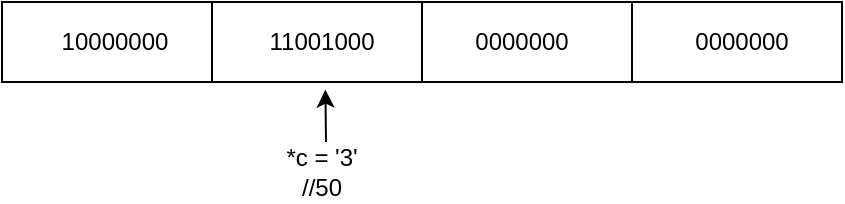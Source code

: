 <mxfile version="20.6.0" type="github">
  <diagram id="Skd8S8NB9uOjpBgUyCvr" name="Trang-1">
    <mxGraphModel dx="1038" dy="585" grid="1" gridSize="10" guides="1" tooltips="1" connect="1" arrows="1" fold="1" page="1" pageScale="1" pageWidth="827" pageHeight="1169" math="0" shadow="0">
      <root>
        <mxCell id="0" />
        <mxCell id="1" parent="0" />
        <mxCell id="yINykELoEmSD7zLPjrHq-1" value="" style="rounded=0;whiteSpace=wrap;html=1;" parent="1" vertex="1">
          <mxGeometry x="210" y="90" width="420" height="40" as="geometry" />
        </mxCell>
        <mxCell id="yINykELoEmSD7zLPjrHq-3" value="" style="endArrow=none;html=1;rounded=0;exitX=0.25;exitY=1;exitDx=0;exitDy=0;entryX=0.25;entryY=0;entryDx=0;entryDy=0;" parent="1" source="yINykELoEmSD7zLPjrHq-1" target="yINykELoEmSD7zLPjrHq-1" edge="1">
          <mxGeometry width="50" height="50" relative="1" as="geometry">
            <mxPoint x="260" y="160" as="sourcePoint" />
            <mxPoint x="310" y="110" as="targetPoint" />
          </mxGeometry>
        </mxCell>
        <mxCell id="yINykELoEmSD7zLPjrHq-4" value="" style="endArrow=none;html=1;rounded=0;entryX=0.5;entryY=0;entryDx=0;entryDy=0;exitX=0.5;exitY=1;exitDx=0;exitDy=0;" parent="1" source="yINykELoEmSD7zLPjrHq-1" target="yINykELoEmSD7zLPjrHq-1" edge="1">
          <mxGeometry width="50" height="50" relative="1" as="geometry">
            <mxPoint x="380" y="290" as="sourcePoint" />
            <mxPoint x="430" y="240" as="targetPoint" />
            <Array as="points" />
          </mxGeometry>
        </mxCell>
        <mxCell id="yINykELoEmSD7zLPjrHq-6" value="" style="endArrow=none;html=1;rounded=0;exitX=0.75;exitY=0;exitDx=0;exitDy=0;entryX=0.75;entryY=1;entryDx=0;entryDy=0;" parent="1" source="yINykELoEmSD7zLPjrHq-1" target="yINykELoEmSD7zLPjrHq-1" edge="1">
          <mxGeometry width="50" height="50" relative="1" as="geometry">
            <mxPoint x="380" y="290" as="sourcePoint" />
            <mxPoint x="430" y="240" as="targetPoint" />
            <Array as="points" />
          </mxGeometry>
        </mxCell>
        <mxCell id="yINykELoEmSD7zLPjrHq-7" value="10000000" style="text;html=1;strokeColor=none;fillColor=none;align=center;verticalAlign=middle;whiteSpace=wrap;rounded=0;" parent="1" vertex="1">
          <mxGeometry x="220" y="95" width="93" height="30" as="geometry" />
        </mxCell>
        <mxCell id="yINykELoEmSD7zLPjrHq-13" value="" style="endArrow=classic;html=1;rounded=0;entryX=0.385;entryY=1.095;entryDx=0;entryDy=0;entryPerimeter=0;" parent="1" target="yINykELoEmSD7zLPjrHq-1" edge="1">
          <mxGeometry width="50" height="50" relative="1" as="geometry">
            <mxPoint x="372" y="160" as="sourcePoint" />
            <mxPoint x="430" y="240" as="targetPoint" />
          </mxGeometry>
        </mxCell>
        <mxCell id="yINykELoEmSD7zLPjrHq-15" value="11001000" style="text;html=1;strokeColor=none;fillColor=none;align=center;verticalAlign=middle;whiteSpace=wrap;rounded=0;fontFamily=Helvetica;" parent="1" vertex="1">
          <mxGeometry x="320" y="95" width="100" height="30" as="geometry" />
        </mxCell>
        <mxCell id="yINykELoEmSD7zLPjrHq-16" value="0000000" style="text;html=1;strokeColor=none;fillColor=none;align=center;verticalAlign=middle;whiteSpace=wrap;rounded=0;fontFamily=Helvetica;" parent="1" vertex="1">
          <mxGeometry x="420" y="95" width="100" height="30" as="geometry" />
        </mxCell>
        <mxCell id="yINykELoEmSD7zLPjrHq-17" value="0000000" style="text;html=1;strokeColor=none;fillColor=none;align=center;verticalAlign=middle;whiteSpace=wrap;rounded=0;fontFamily=Helvetica;" parent="1" vertex="1">
          <mxGeometry x="530" y="95" width="100" height="30" as="geometry" />
        </mxCell>
        <mxCell id="yINykELoEmSD7zLPjrHq-18" value="*c = &#39;3&#39;&lt;br&gt;//50" style="text;html=1;strokeColor=none;fillColor=none;align=center;verticalAlign=middle;whiteSpace=wrap;rounded=0;fontFamily=Helvetica;" parent="1" vertex="1">
          <mxGeometry x="340" y="160" width="60" height="30" as="geometry" />
        </mxCell>
      </root>
    </mxGraphModel>
  </diagram>
</mxfile>

